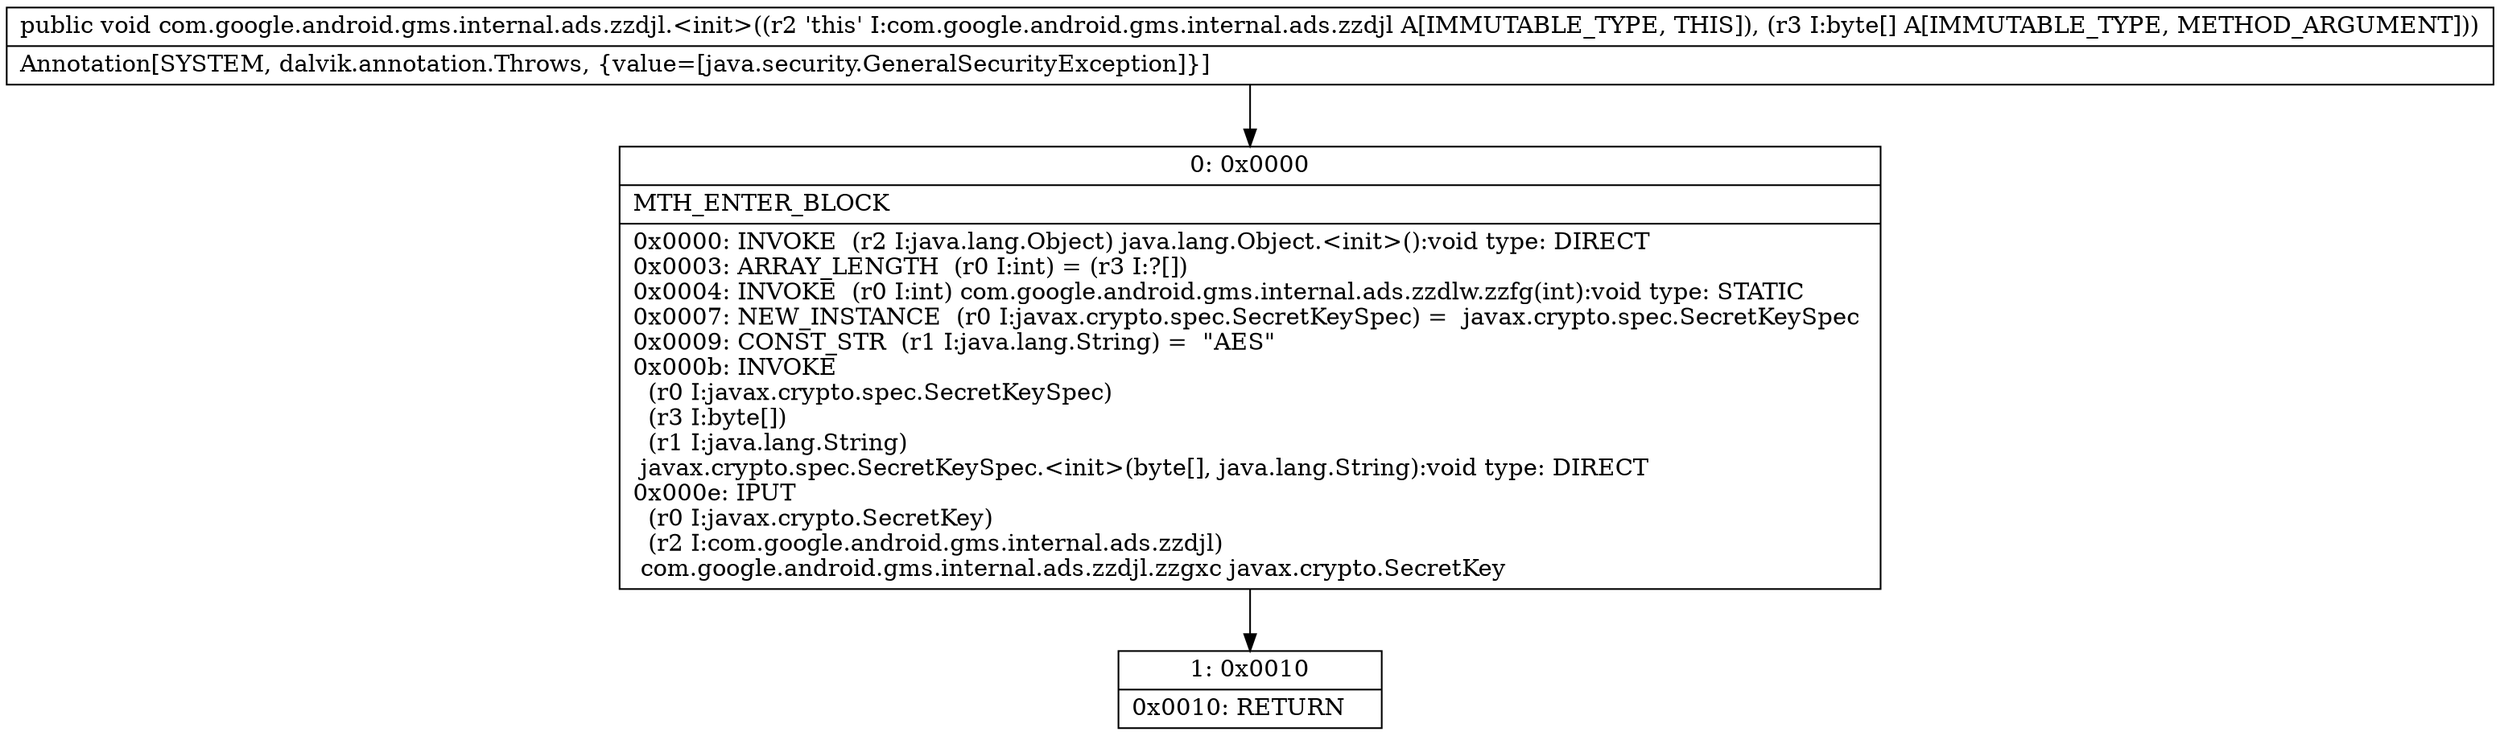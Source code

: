 digraph "CFG forcom.google.android.gms.internal.ads.zzdjl.\<init\>([B)V" {
Node_0 [shape=record,label="{0\:\ 0x0000|MTH_ENTER_BLOCK\l|0x0000: INVOKE  (r2 I:java.lang.Object) java.lang.Object.\<init\>():void type: DIRECT \l0x0003: ARRAY_LENGTH  (r0 I:int) = (r3 I:?[]) \l0x0004: INVOKE  (r0 I:int) com.google.android.gms.internal.ads.zzdlw.zzfg(int):void type: STATIC \l0x0007: NEW_INSTANCE  (r0 I:javax.crypto.spec.SecretKeySpec) =  javax.crypto.spec.SecretKeySpec \l0x0009: CONST_STR  (r1 I:java.lang.String) =  \"AES\" \l0x000b: INVOKE  \l  (r0 I:javax.crypto.spec.SecretKeySpec)\l  (r3 I:byte[])\l  (r1 I:java.lang.String)\l javax.crypto.spec.SecretKeySpec.\<init\>(byte[], java.lang.String):void type: DIRECT \l0x000e: IPUT  \l  (r0 I:javax.crypto.SecretKey)\l  (r2 I:com.google.android.gms.internal.ads.zzdjl)\l com.google.android.gms.internal.ads.zzdjl.zzgxc javax.crypto.SecretKey \l}"];
Node_1 [shape=record,label="{1\:\ 0x0010|0x0010: RETURN   \l}"];
MethodNode[shape=record,label="{public void com.google.android.gms.internal.ads.zzdjl.\<init\>((r2 'this' I:com.google.android.gms.internal.ads.zzdjl A[IMMUTABLE_TYPE, THIS]), (r3 I:byte[] A[IMMUTABLE_TYPE, METHOD_ARGUMENT]))  | Annotation[SYSTEM, dalvik.annotation.Throws, \{value=[java.security.GeneralSecurityException]\}]\l}"];
MethodNode -> Node_0;
Node_0 -> Node_1;
}

